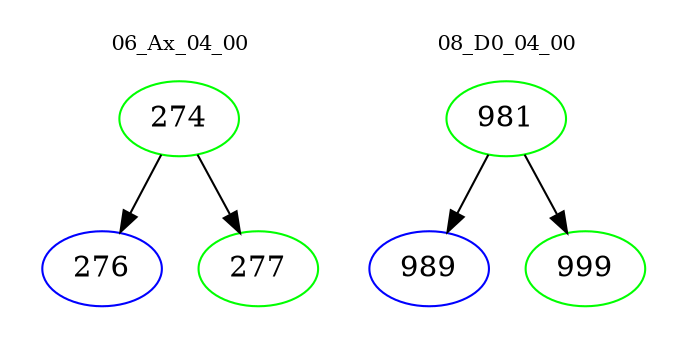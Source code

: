 digraph{
subgraph cluster_0 {
color = white
label = "06_Ax_04_00";
fontsize=10;
T0_274 [label="274", color="green"]
T0_274 -> T0_276 [color="black"]
T0_276 [label="276", color="blue"]
T0_274 -> T0_277 [color="black"]
T0_277 [label="277", color="green"]
}
subgraph cluster_1 {
color = white
label = "08_D0_04_00";
fontsize=10;
T1_981 [label="981", color="green"]
T1_981 -> T1_989 [color="black"]
T1_989 [label="989", color="blue"]
T1_981 -> T1_999 [color="black"]
T1_999 [label="999", color="green"]
}
}
